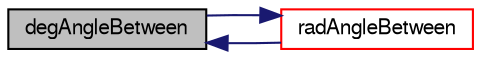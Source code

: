 digraph "degAngleBetween"
{
  bgcolor="transparent";
  edge [fontname="FreeSans",fontsize="10",labelfontname="FreeSans",labelfontsize="10"];
  node [fontname="FreeSans",fontsize="10",shape=record];
  rankdir="LR";
  Node296 [label="degAngleBetween",height=0.2,width=0.4,color="black", fillcolor="grey75", style="filled", fontcolor="black"];
  Node296 -> Node297 [dir="back",color="midnightblue",fontsize="10",style="solid",fontname="FreeSans"];
  Node297 [label="radAngleBetween",height=0.2,width=0.4,color="red",URL="$a21195.html#a40e012ba4fce0239b9220edeae4f9cb2",tooltip="Calculate angle between a and b in radians. "];
  Node297 -> Node296 [dir="back",color="midnightblue",fontsize="10",style="solid",fontname="FreeSans"];
}

